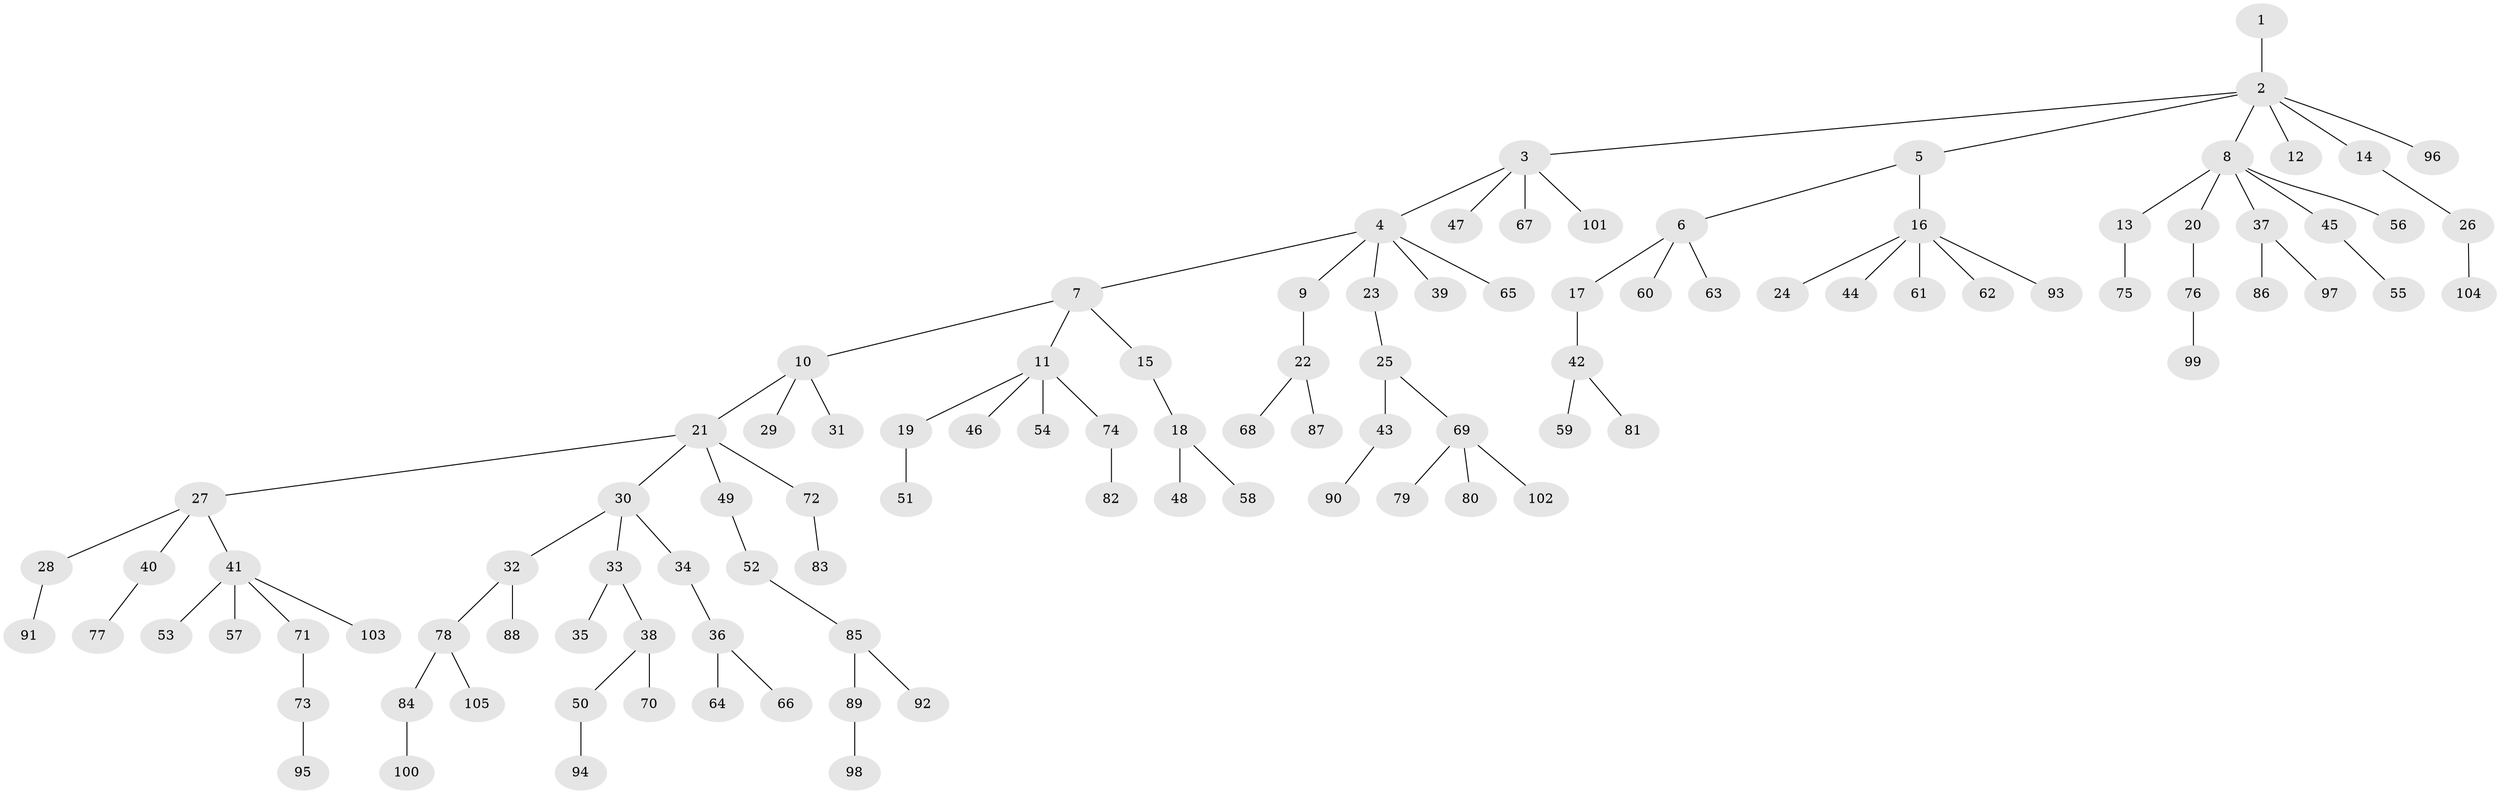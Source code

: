 // Generated by graph-tools (version 1.1) at 2025/15/03/09/25 04:15:21]
// undirected, 105 vertices, 104 edges
graph export_dot {
graph [start="1"]
  node [color=gray90,style=filled];
  1;
  2;
  3;
  4;
  5;
  6;
  7;
  8;
  9;
  10;
  11;
  12;
  13;
  14;
  15;
  16;
  17;
  18;
  19;
  20;
  21;
  22;
  23;
  24;
  25;
  26;
  27;
  28;
  29;
  30;
  31;
  32;
  33;
  34;
  35;
  36;
  37;
  38;
  39;
  40;
  41;
  42;
  43;
  44;
  45;
  46;
  47;
  48;
  49;
  50;
  51;
  52;
  53;
  54;
  55;
  56;
  57;
  58;
  59;
  60;
  61;
  62;
  63;
  64;
  65;
  66;
  67;
  68;
  69;
  70;
  71;
  72;
  73;
  74;
  75;
  76;
  77;
  78;
  79;
  80;
  81;
  82;
  83;
  84;
  85;
  86;
  87;
  88;
  89;
  90;
  91;
  92;
  93;
  94;
  95;
  96;
  97;
  98;
  99;
  100;
  101;
  102;
  103;
  104;
  105;
  1 -- 2;
  2 -- 3;
  2 -- 5;
  2 -- 8;
  2 -- 12;
  2 -- 14;
  2 -- 96;
  3 -- 4;
  3 -- 47;
  3 -- 67;
  3 -- 101;
  4 -- 7;
  4 -- 9;
  4 -- 23;
  4 -- 39;
  4 -- 65;
  5 -- 6;
  5 -- 16;
  6 -- 17;
  6 -- 60;
  6 -- 63;
  7 -- 10;
  7 -- 11;
  7 -- 15;
  8 -- 13;
  8 -- 20;
  8 -- 37;
  8 -- 45;
  8 -- 56;
  9 -- 22;
  10 -- 21;
  10 -- 29;
  10 -- 31;
  11 -- 19;
  11 -- 46;
  11 -- 54;
  11 -- 74;
  13 -- 75;
  14 -- 26;
  15 -- 18;
  16 -- 24;
  16 -- 44;
  16 -- 61;
  16 -- 62;
  16 -- 93;
  17 -- 42;
  18 -- 48;
  18 -- 58;
  19 -- 51;
  20 -- 76;
  21 -- 27;
  21 -- 30;
  21 -- 49;
  21 -- 72;
  22 -- 68;
  22 -- 87;
  23 -- 25;
  25 -- 43;
  25 -- 69;
  26 -- 104;
  27 -- 28;
  27 -- 40;
  27 -- 41;
  28 -- 91;
  30 -- 32;
  30 -- 33;
  30 -- 34;
  32 -- 78;
  32 -- 88;
  33 -- 35;
  33 -- 38;
  34 -- 36;
  36 -- 64;
  36 -- 66;
  37 -- 86;
  37 -- 97;
  38 -- 50;
  38 -- 70;
  40 -- 77;
  41 -- 53;
  41 -- 57;
  41 -- 71;
  41 -- 103;
  42 -- 59;
  42 -- 81;
  43 -- 90;
  45 -- 55;
  49 -- 52;
  50 -- 94;
  52 -- 85;
  69 -- 79;
  69 -- 80;
  69 -- 102;
  71 -- 73;
  72 -- 83;
  73 -- 95;
  74 -- 82;
  76 -- 99;
  78 -- 84;
  78 -- 105;
  84 -- 100;
  85 -- 89;
  85 -- 92;
  89 -- 98;
}
